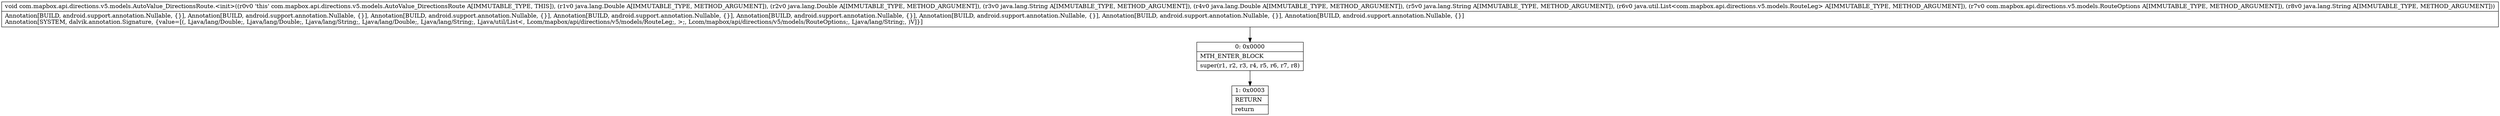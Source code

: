 digraph "CFG forcom.mapbox.api.directions.v5.models.AutoValue_DirectionsRoute.\<init\>(Ljava\/lang\/Double;Ljava\/lang\/Double;Ljava\/lang\/String;Ljava\/lang\/Double;Ljava\/lang\/String;Ljava\/util\/List;Lcom\/mapbox\/api\/directions\/v5\/models\/RouteOptions;Ljava\/lang\/String;)V" {
Node_0 [shape=record,label="{0\:\ 0x0000|MTH_ENTER_BLOCK\l|super(r1, r2, r3, r4, r5, r6, r7, r8)\l}"];
Node_1 [shape=record,label="{1\:\ 0x0003|RETURN\l|return\l}"];
MethodNode[shape=record,label="{void com.mapbox.api.directions.v5.models.AutoValue_DirectionsRoute.\<init\>((r0v0 'this' com.mapbox.api.directions.v5.models.AutoValue_DirectionsRoute A[IMMUTABLE_TYPE, THIS]), (r1v0 java.lang.Double A[IMMUTABLE_TYPE, METHOD_ARGUMENT]), (r2v0 java.lang.Double A[IMMUTABLE_TYPE, METHOD_ARGUMENT]), (r3v0 java.lang.String A[IMMUTABLE_TYPE, METHOD_ARGUMENT]), (r4v0 java.lang.Double A[IMMUTABLE_TYPE, METHOD_ARGUMENT]), (r5v0 java.lang.String A[IMMUTABLE_TYPE, METHOD_ARGUMENT]), (r6v0 java.util.List\<com.mapbox.api.directions.v5.models.RouteLeg\> A[IMMUTABLE_TYPE, METHOD_ARGUMENT]), (r7v0 com.mapbox.api.directions.v5.models.RouteOptions A[IMMUTABLE_TYPE, METHOD_ARGUMENT]), (r8v0 java.lang.String A[IMMUTABLE_TYPE, METHOD_ARGUMENT]))  | Annotation[BUILD, android.support.annotation.Nullable, \{\}], Annotation[BUILD, android.support.annotation.Nullable, \{\}], Annotation[BUILD, android.support.annotation.Nullable, \{\}], Annotation[BUILD, android.support.annotation.Nullable, \{\}], Annotation[BUILD, android.support.annotation.Nullable, \{\}], Annotation[BUILD, android.support.annotation.Nullable, \{\}], Annotation[BUILD, android.support.annotation.Nullable, \{\}], Annotation[BUILD, android.support.annotation.Nullable, \{\}]\lAnnotation[SYSTEM, dalvik.annotation.Signature, \{value=[(, Ljava\/lang\/Double;, Ljava\/lang\/Double;, Ljava\/lang\/String;, Ljava\/lang\/Double;, Ljava\/lang\/String;, Ljava\/util\/List\<, Lcom\/mapbox\/api\/directions\/v5\/models\/RouteLeg;, \>;, Lcom\/mapbox\/api\/directions\/v5\/models\/RouteOptions;, Ljava\/lang\/String;, )V]\}]\l}"];
MethodNode -> Node_0;
Node_0 -> Node_1;
}


